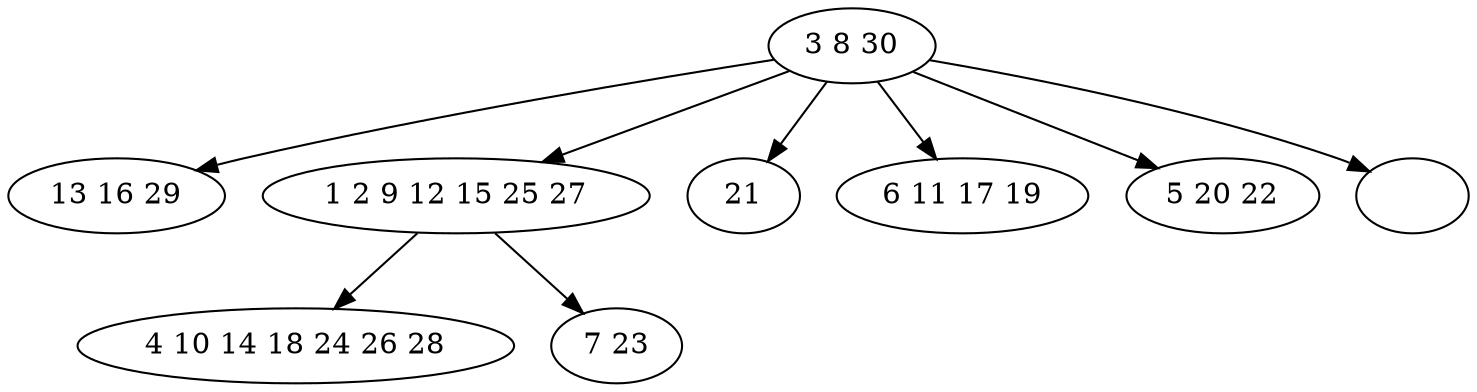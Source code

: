 digraph true_tree {
	"0" -> "1"
	"0" -> "2"
	"0" -> "3"
	"0" -> "4"
	"0" -> "5"
	"0" -> "6"
	"2" -> "7"
	"2" -> "8"
	"0" [label="3 8 30"];
	"1" [label="13 16 29"];
	"2" [label="1 2 9 12 15 25 27"];
	"3" [label="21"];
	"4" [label="6 11 17 19"];
	"5" [label="5 20 22"];
	"6" [label=""];
	"7" [label="4 10 14 18 24 26 28"];
	"8" [label="7 23"];
}

